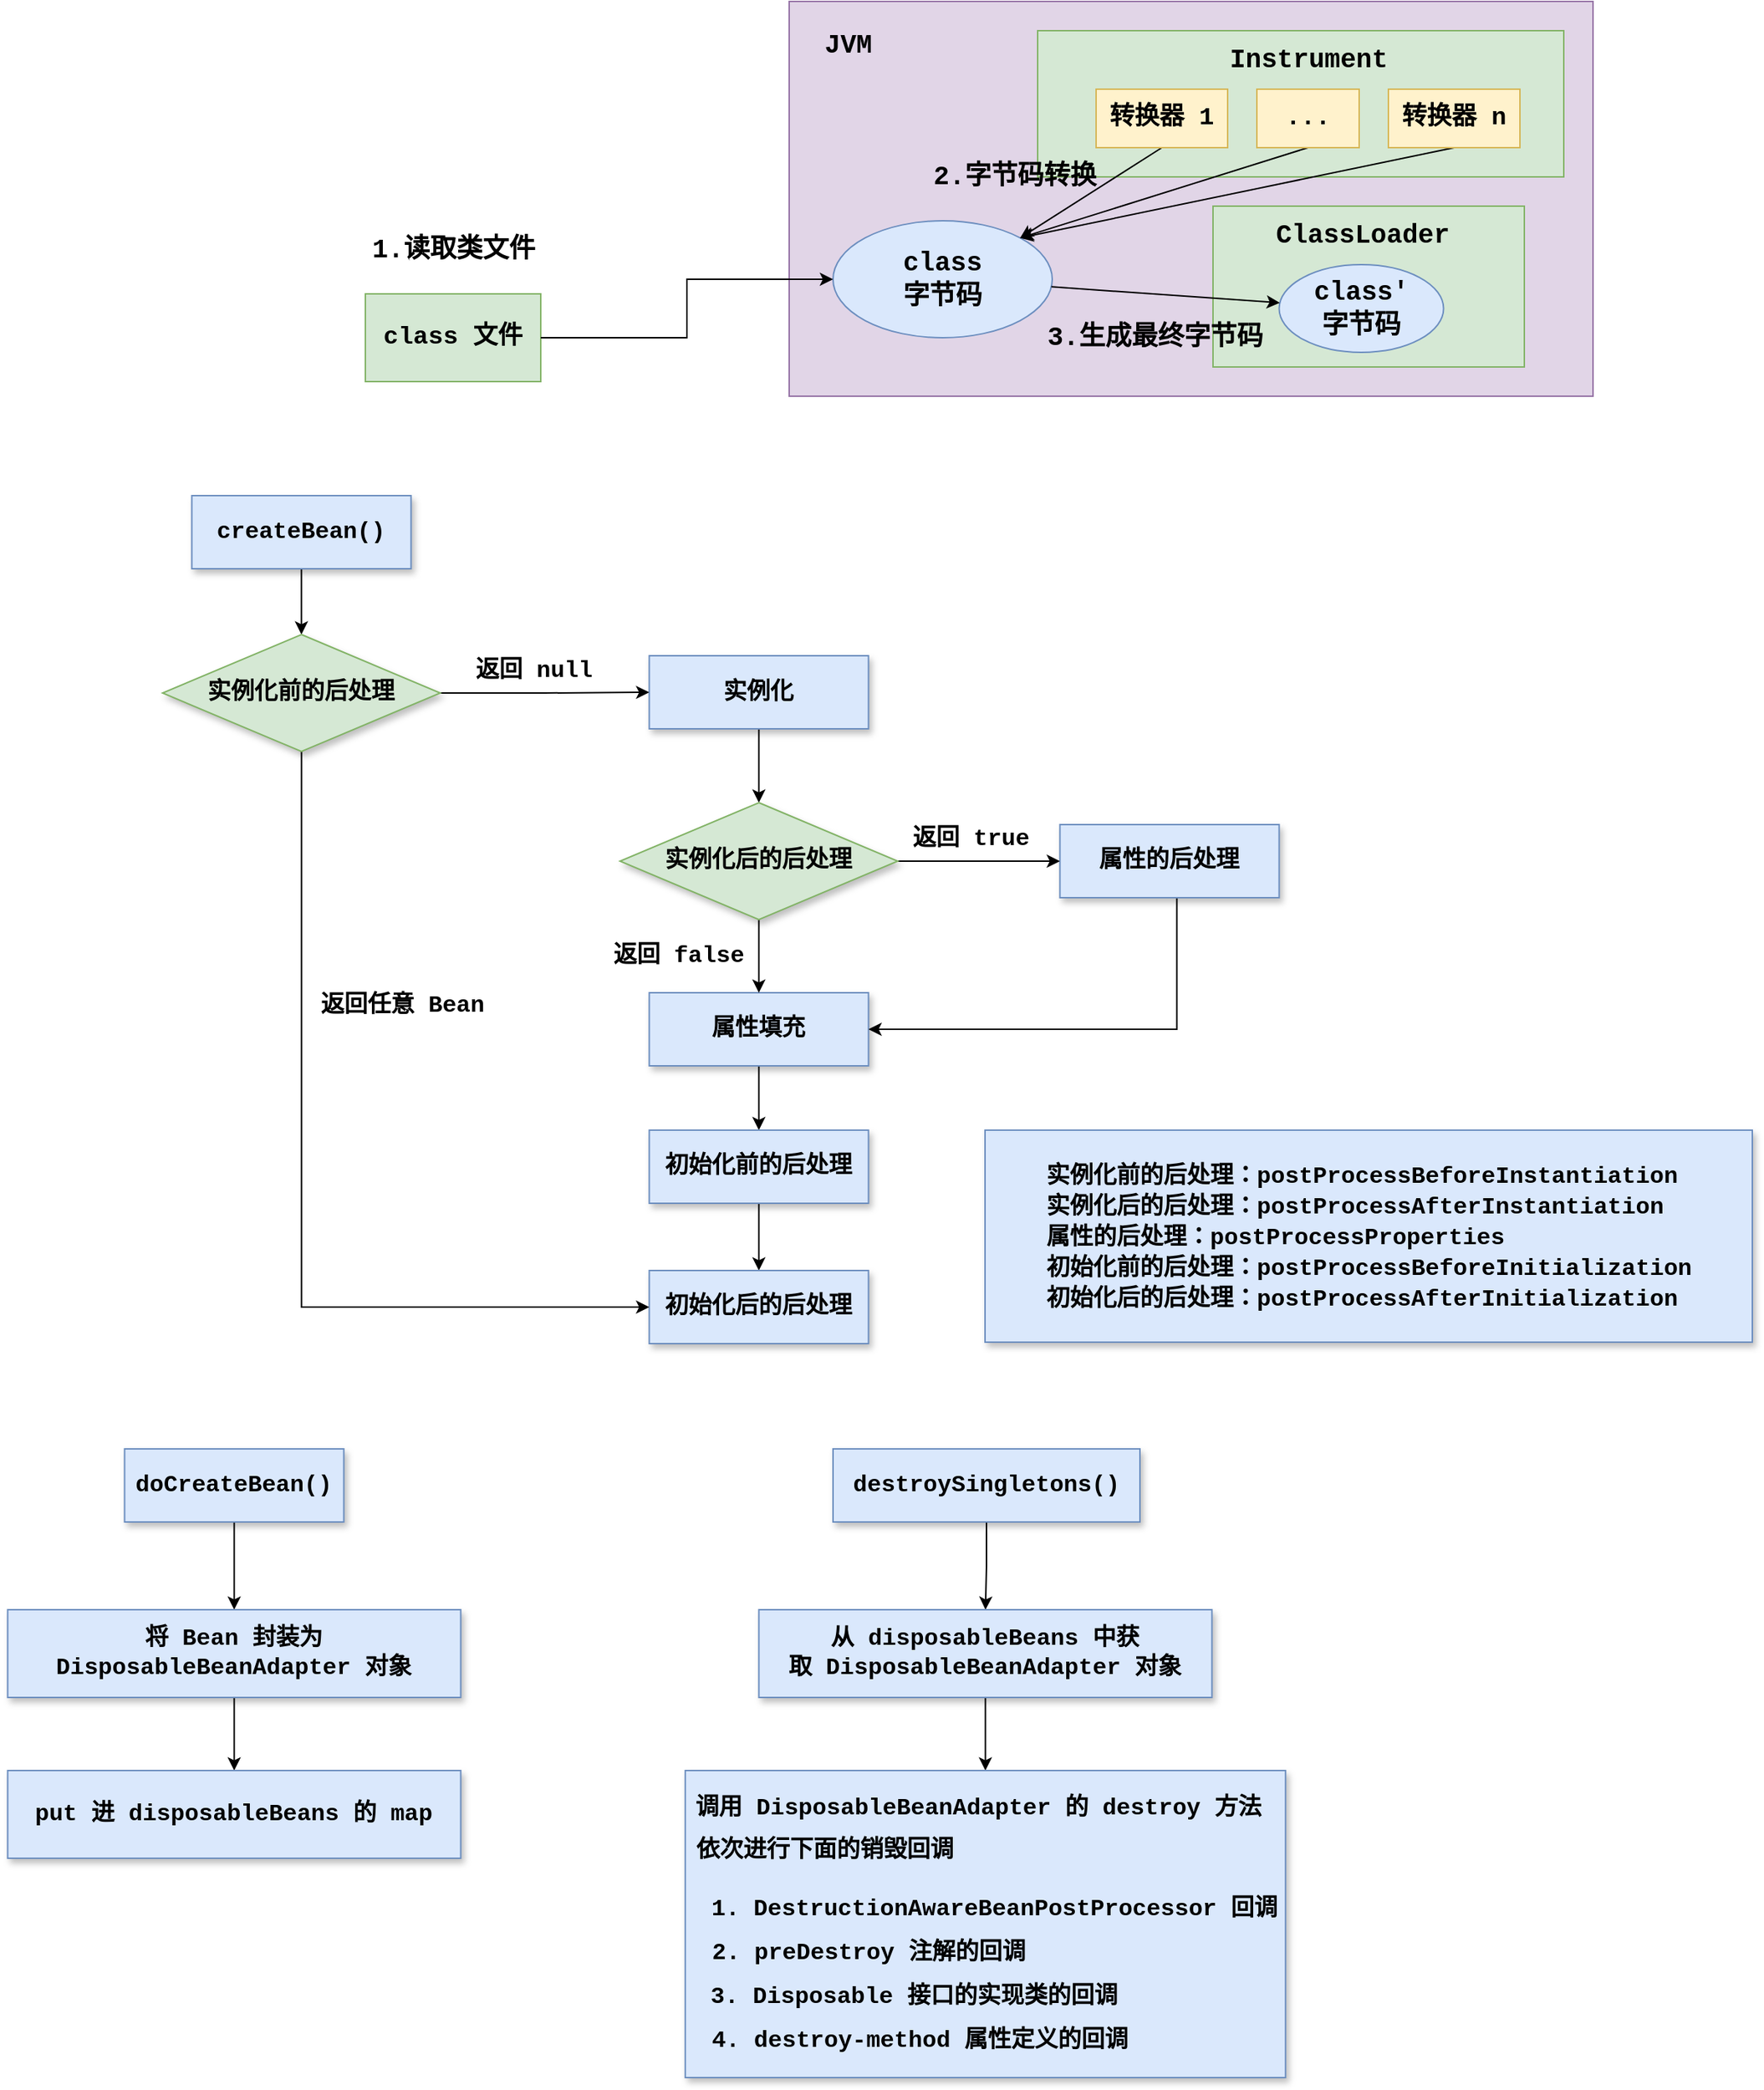 <mxfile version="23.0.2" type="github">
  <diagram name="第 1 页" id="t5EFKjGEsA6wdtvT4ajn">
    <mxGraphModel dx="1377" dy="573" grid="0" gridSize="10" guides="1" tooltips="1" connect="1" arrows="1" fold="1" page="0" pageScale="1" pageWidth="827" pageHeight="1169" math="0" shadow="0">
      <root>
        <mxCell id="0" />
        <mxCell id="1" parent="0" />
        <mxCell id="-G8xLAvUSs20GB0HylZQ-1" value="&lt;b&gt;&lt;font style=&quot;font-size: 17px;&quot; face=&quot;Courier New&quot;&gt;class 文件&lt;/font&gt;&lt;/b&gt;" style="rounded=0;whiteSpace=wrap;html=1;fillColor=#d5e8d4;strokeColor=#82b366;" parent="1" vertex="1">
          <mxGeometry x="-30" y="300" width="120" height="60" as="geometry" />
        </mxCell>
        <mxCell id="-G8xLAvUSs20GB0HylZQ-2" value="" style="rounded=0;whiteSpace=wrap;html=1;fillColor=#e1d5e7;strokeColor=#9673a6;" parent="1" vertex="1">
          <mxGeometry x="260" y="100" width="550" height="270" as="geometry" />
        </mxCell>
        <mxCell id="-G8xLAvUSs20GB0HylZQ-3" value="&lt;b style=&quot;font-size: 18px;&quot;&gt;&lt;font style=&quot;font-size: 18px;&quot; face=&quot;Courier New&quot;&gt;class &lt;br&gt;字节码&lt;/font&gt;&lt;/b&gt;" style="ellipse;whiteSpace=wrap;html=1;fillColor=#dae8fc;strokeColor=#6c8ebf;" parent="1" vertex="1">
          <mxGeometry x="290" y="250" width="150" height="80" as="geometry" />
        </mxCell>
        <mxCell id="-G8xLAvUSs20GB0HylZQ-4" value="" style="rounded=0;whiteSpace=wrap;html=1;fillColor=#d5e8d4;strokeColor=#82b366;" parent="1" vertex="1">
          <mxGeometry x="430" y="120" width="360" height="100" as="geometry" />
        </mxCell>
        <mxCell id="-G8xLAvUSs20GB0HylZQ-18" style="rounded=0;orthogonalLoop=1;jettySize=auto;html=1;entryX=1;entryY=0;entryDx=0;entryDy=0;exitX=0.5;exitY=1;exitDx=0;exitDy=0;" parent="1" source="-G8xLAvUSs20GB0HylZQ-5" target="-G8xLAvUSs20GB0HylZQ-3" edge="1">
          <mxGeometry relative="1" as="geometry" />
        </mxCell>
        <mxCell id="-G8xLAvUSs20GB0HylZQ-5" value="&lt;b&gt;&lt;font style=&quot;font-size: 17px;&quot; face=&quot;Courier New&quot;&gt;转换器 1&lt;/font&gt;&lt;/b&gt;" style="rounded=0;whiteSpace=wrap;html=1;fillColor=#fff2cc;strokeColor=#d6b656;" parent="1" vertex="1">
          <mxGeometry x="470" y="160" width="90" height="40" as="geometry" />
        </mxCell>
        <mxCell id="-G8xLAvUSs20GB0HylZQ-19" style="rounded=0;orthogonalLoop=1;jettySize=auto;html=1;entryX=1;entryY=0;entryDx=0;entryDy=0;exitX=0.5;exitY=1;exitDx=0;exitDy=0;" parent="1" source="-G8xLAvUSs20GB0HylZQ-6" target="-G8xLAvUSs20GB0HylZQ-3" edge="1">
          <mxGeometry relative="1" as="geometry" />
        </mxCell>
        <mxCell id="-G8xLAvUSs20GB0HylZQ-6" value="&lt;font face=&quot;Courier New&quot;&gt;&lt;span style=&quot;font-size: 17px;&quot;&gt;&lt;b&gt;...&lt;/b&gt;&lt;/span&gt;&lt;/font&gt;" style="rounded=0;whiteSpace=wrap;html=1;fillColor=#fff2cc;strokeColor=#d6b656;" parent="1" vertex="1">
          <mxGeometry x="580" y="160" width="70" height="40" as="geometry" />
        </mxCell>
        <mxCell id="-G8xLAvUSs20GB0HylZQ-20" style="rounded=0;orthogonalLoop=1;jettySize=auto;html=1;entryX=1;entryY=0;entryDx=0;entryDy=0;exitX=0.5;exitY=1;exitDx=0;exitDy=0;" parent="1" source="-G8xLAvUSs20GB0HylZQ-7" target="-G8xLAvUSs20GB0HylZQ-3" edge="1">
          <mxGeometry relative="1" as="geometry" />
        </mxCell>
        <mxCell id="-G8xLAvUSs20GB0HylZQ-7" value="&lt;b&gt;&lt;font style=&quot;font-size: 17px;&quot; face=&quot;Courier New&quot;&gt;转换器 n&lt;/font&gt;&lt;/b&gt;" style="rounded=0;whiteSpace=wrap;html=1;fillColor=#fff2cc;strokeColor=#d6b656;" parent="1" vertex="1">
          <mxGeometry x="670" y="160" width="90" height="40" as="geometry" />
        </mxCell>
        <mxCell id="-G8xLAvUSs20GB0HylZQ-8" value="&lt;b&gt;&lt;font style=&quot;font-size: 18px;&quot; face=&quot;Courier New&quot;&gt;Instrument&lt;/font&gt;&lt;/b&gt;" style="text;html=1;align=center;verticalAlign=middle;resizable=0;points=[];autosize=1;strokeColor=none;fillColor=none;" parent="1" vertex="1">
          <mxGeometry x="550" y="120" width="130" height="40" as="geometry" />
        </mxCell>
        <mxCell id="-G8xLAvUSs20GB0HylZQ-9" value="" style="rounded=0;whiteSpace=wrap;html=1;fillColor=#d5e8d4;strokeColor=#82b366;" parent="1" vertex="1">
          <mxGeometry x="550" y="240" width="213" height="110" as="geometry" />
        </mxCell>
        <mxCell id="-G8xLAvUSs20GB0HylZQ-10" value="&lt;b style=&quot;font-size: 18px;&quot;&gt;&lt;font style=&quot;font-size: 18px;&quot; face=&quot;Courier New&quot;&gt;class&#39;&lt;br&gt;字节码&lt;/font&gt;&lt;/b&gt;" style="ellipse;whiteSpace=wrap;html=1;fillColor=#dae8fc;strokeColor=#6c8ebf;" parent="1" vertex="1">
          <mxGeometry x="595.25" y="280" width="112.5" height="60" as="geometry" />
        </mxCell>
        <mxCell id="-G8xLAvUSs20GB0HylZQ-11" value="&lt;b&gt;&lt;font style=&quot;font-size: 18px;&quot; face=&quot;Courier New&quot;&gt;ClassLoader&lt;/font&gt;&lt;/b&gt;" style="text;html=1;align=center;verticalAlign=middle;resizable=0;points=[];autosize=1;strokeColor=none;fillColor=none;" parent="1" vertex="1">
          <mxGeometry x="581.5" y="240" width="140" height="40" as="geometry" />
        </mxCell>
        <mxCell id="-G8xLAvUSs20GB0HylZQ-12" style="edgeStyle=orthogonalEdgeStyle;rounded=0;orthogonalLoop=1;jettySize=auto;html=1;" parent="1" source="-G8xLAvUSs20GB0HylZQ-1" target="-G8xLAvUSs20GB0HylZQ-3" edge="1">
          <mxGeometry relative="1" as="geometry" />
        </mxCell>
        <mxCell id="-G8xLAvUSs20GB0HylZQ-16" value="&lt;b&gt;&lt;font style=&quot;font-size: 18px;&quot; face=&quot;Courier New&quot;&gt;1.读取类文件&lt;/font&gt;&lt;/b&gt;" style="text;html=1;align=center;verticalAlign=middle;resizable=0;points=[];autosize=1;strokeColor=none;fillColor=none;" parent="1" vertex="1">
          <mxGeometry x="-40" y="250" width="140" height="40" as="geometry" />
        </mxCell>
        <mxCell id="-G8xLAvUSs20GB0HylZQ-17" value="&lt;b&gt;&lt;font style=&quot;font-size: 18px;&quot; face=&quot;Courier New&quot;&gt;2.字节码转换&lt;/font&gt;&lt;/b&gt;" style="text;html=1;align=center;verticalAlign=middle;resizable=0;points=[];autosize=1;strokeColor=none;fillColor=none;" parent="1" vertex="1">
          <mxGeometry x="344" y="200" width="140" height="40" as="geometry" />
        </mxCell>
        <mxCell id="-G8xLAvUSs20GB0HylZQ-21" value="&lt;b&gt;&lt;font style=&quot;font-size: 18px;&quot; face=&quot;Courier New&quot;&gt;3.生成最终字节码&lt;/font&gt;&lt;/b&gt;" style="text;html=1;align=center;verticalAlign=middle;resizable=0;points=[];autosize=1;strokeColor=none;fillColor=none;" parent="1" vertex="1">
          <mxGeometry x="425.25" y="310" width="170" height="40" as="geometry" />
        </mxCell>
        <mxCell id="-G8xLAvUSs20GB0HylZQ-22" style="rounded=0;orthogonalLoop=1;jettySize=auto;html=1;" parent="1" source="-G8xLAvUSs20GB0HylZQ-3" target="-G8xLAvUSs20GB0HylZQ-10" edge="1">
          <mxGeometry relative="1" as="geometry" />
        </mxCell>
        <mxCell id="-G8xLAvUSs20GB0HylZQ-23" value="&lt;b&gt;&lt;font style=&quot;font-size: 18px;&quot; face=&quot;Courier New&quot;&gt;JVM&lt;/font&gt;&lt;/b&gt;" style="text;html=1;align=center;verticalAlign=middle;resizable=0;points=[];autosize=1;strokeColor=none;fillColor=none;" parent="1" vertex="1">
          <mxGeometry x="270" y="110" width="60" height="40" as="geometry" />
        </mxCell>
        <mxCell id="K9ITG3saKui1EiPYe7uI-20" style="edgeStyle=orthogonalEdgeStyle;rounded=0;orthogonalLoop=1;jettySize=auto;html=1;" parent="1" source="K9ITG3saKui1EiPYe7uI-1" target="K9ITG3saKui1EiPYe7uI-19" edge="1">
          <mxGeometry relative="1" as="geometry" />
        </mxCell>
        <mxCell id="K9ITG3saKui1EiPYe7uI-1" value="&lt;b&gt;&lt;font style=&quot;font-size: 16px;&quot; face=&quot;Courier New&quot;&gt;createBean()&lt;/font&gt;&lt;/b&gt;" style="rounded=0;whiteSpace=wrap;html=1;fillColor=#dae8fc;strokeColor=#6c8ebf;shadow=1;" parent="1" vertex="1">
          <mxGeometry x="-148.75" y="438" width="150" height="50" as="geometry" />
        </mxCell>
        <mxCell id="K9ITG3saKui1EiPYe7uI-7" style="edgeStyle=orthogonalEdgeStyle;rounded=0;orthogonalLoop=1;jettySize=auto;html=1;" parent="1" source="K9ITG3saKui1EiPYe7uI-4" target="K9ITG3saKui1EiPYe7uI-27" edge="1">
          <mxGeometry relative="1" as="geometry">
            <mxPoint x="239.25" y="630.5" as="targetPoint" />
          </mxGeometry>
        </mxCell>
        <mxCell id="K9ITG3saKui1EiPYe7uI-4" value="&lt;font face=&quot;Courier New&quot;&gt;&lt;span style=&quot;font-size: 16px;&quot;&gt;&lt;b&gt;实例化&lt;/b&gt;&lt;/span&gt;&lt;/font&gt;" style="rounded=0;whiteSpace=wrap;html=1;fillColor=#dae8fc;strokeColor=#6c8ebf;shadow=1;" parent="1" vertex="1">
          <mxGeometry x="164.25" y="547.5" width="150" height="50" as="geometry" />
        </mxCell>
        <mxCell id="K9ITG3saKui1EiPYe7uI-12" style="edgeStyle=orthogonalEdgeStyle;rounded=0;orthogonalLoop=1;jettySize=auto;html=1;" parent="1" source="K9ITG3saKui1EiPYe7uI-8" target="K9ITG3saKui1EiPYe7uI-9" edge="1">
          <mxGeometry relative="1" as="geometry" />
        </mxCell>
        <mxCell id="K9ITG3saKui1EiPYe7uI-8" value="&lt;font face=&quot;Courier New&quot;&gt;&lt;span style=&quot;font-size: 16px;&quot;&gt;&lt;b&gt;属性填充&lt;/b&gt;&lt;/span&gt;&lt;/font&gt;" style="rounded=0;whiteSpace=wrap;html=1;fillColor=#dae8fc;strokeColor=#6c8ebf;shadow=1;" parent="1" vertex="1">
          <mxGeometry x="164.25" y="778" width="150" height="50" as="geometry" />
        </mxCell>
        <mxCell id="K9ITG3saKui1EiPYe7uI-13" style="edgeStyle=orthogonalEdgeStyle;rounded=0;orthogonalLoop=1;jettySize=auto;html=1;" parent="1" source="K9ITG3saKui1EiPYe7uI-9" target="K9ITG3saKui1EiPYe7uI-10" edge="1">
          <mxGeometry relative="1" as="geometry" />
        </mxCell>
        <mxCell id="K9ITG3saKui1EiPYe7uI-9" value="&lt;font face=&quot;Courier New&quot;&gt;&lt;span style=&quot;font-size: 16px;&quot;&gt;&lt;b&gt;初始化前的后处理&lt;/b&gt;&lt;/span&gt;&lt;/font&gt;" style="rounded=0;whiteSpace=wrap;html=1;fillColor=#dae8fc;strokeColor=#6c8ebf;shadow=1;" parent="1" vertex="1">
          <mxGeometry x="164.25" y="872" width="150" height="50" as="geometry" />
        </mxCell>
        <mxCell id="K9ITG3saKui1EiPYe7uI-10" value="&lt;font face=&quot;Courier New&quot;&gt;&lt;span style=&quot;font-size: 16px;&quot;&gt;&lt;b&gt;初始化后的后处理&lt;/b&gt;&lt;/span&gt;&lt;/font&gt;" style="rounded=0;whiteSpace=wrap;html=1;fillColor=#dae8fc;strokeColor=#6c8ebf;shadow=1;" parent="1" vertex="1">
          <mxGeometry x="164.25" y="968" width="150" height="50" as="geometry" />
        </mxCell>
        <mxCell id="K9ITG3saKui1EiPYe7uI-21" style="edgeStyle=orthogonalEdgeStyle;rounded=0;orthogonalLoop=1;jettySize=auto;html=1;exitX=1;exitY=0.5;exitDx=0;exitDy=0;entryX=0;entryY=0.5;entryDx=0;entryDy=0;" parent="1" source="K9ITG3saKui1EiPYe7uI-19" target="K9ITG3saKui1EiPYe7uI-4" edge="1">
          <mxGeometry relative="1" as="geometry" />
        </mxCell>
        <mxCell id="K9ITG3saKui1EiPYe7uI-33" style="edgeStyle=orthogonalEdgeStyle;rounded=0;orthogonalLoop=1;jettySize=auto;html=1;entryX=0;entryY=0.5;entryDx=0;entryDy=0;" parent="1" source="K9ITG3saKui1EiPYe7uI-19" target="K9ITG3saKui1EiPYe7uI-10" edge="1">
          <mxGeometry relative="1" as="geometry">
            <Array as="points">
              <mxPoint x="-73.75" y="993" />
            </Array>
          </mxGeometry>
        </mxCell>
        <mxCell id="K9ITG3saKui1EiPYe7uI-19" value="&lt;b&gt;&lt;font style=&quot;font-size: 16px;&quot; face=&quot;Courier New&quot;&gt;实例化前的后处理&lt;/font&gt;&lt;/b&gt;" style="rhombus;whiteSpace=wrap;html=1;fillColor=#d5e8d4;strokeColor=#82b366;shadow=1;" parent="1" vertex="1">
          <mxGeometry x="-168.75" y="533" width="190" height="80" as="geometry" />
        </mxCell>
        <mxCell id="K9ITG3saKui1EiPYe7uI-23" value="&lt;b style=&quot;border-color: var(--border-color);&quot;&gt;&lt;font style=&quot;border-color: var(--border-color); font-size: 16px;&quot; face=&quot;Courier New&quot;&gt;返回任意 Bean&lt;/font&gt;&lt;/b&gt;" style="text;html=1;align=center;verticalAlign=middle;resizable=0;points=[];autosize=1;strokeColor=none;fillColor=none;" parent="1" vertex="1">
          <mxGeometry x="-74.75" y="771.5" width="140" height="30" as="geometry" />
        </mxCell>
        <mxCell id="K9ITG3saKui1EiPYe7uI-24" value="&lt;b style=&quot;border-color: var(--border-color);&quot;&gt;&lt;font style=&quot;border-color: var(--border-color); font-size: 16px;&quot; face=&quot;Courier New&quot;&gt;返回 null&lt;/font&gt;&lt;/b&gt;" style="text;html=1;align=center;verticalAlign=middle;resizable=0;points=[];autosize=1;strokeColor=none;fillColor=none;" parent="1" vertex="1">
          <mxGeometry x="35.25" y="543" width="100" height="30" as="geometry" />
        </mxCell>
        <mxCell id="K9ITG3saKui1EiPYe7uI-32" style="edgeStyle=orthogonalEdgeStyle;rounded=0;orthogonalLoop=1;jettySize=auto;html=1;entryX=1;entryY=0.5;entryDx=0;entryDy=0;" parent="1" source="K9ITG3saKui1EiPYe7uI-25" target="K9ITG3saKui1EiPYe7uI-8" edge="1">
          <mxGeometry relative="1" as="geometry">
            <Array as="points">
              <mxPoint x="525.25" y="803" />
            </Array>
          </mxGeometry>
        </mxCell>
        <mxCell id="K9ITG3saKui1EiPYe7uI-25" value="&lt;font face=&quot;Courier New&quot;&gt;&lt;span style=&quot;font-size: 16px;&quot;&gt;&lt;b&gt;属性的后处理&lt;/b&gt;&lt;/span&gt;&lt;/font&gt;" style="rounded=0;whiteSpace=wrap;html=1;fillColor=#dae8fc;strokeColor=#6c8ebf;shadow=1;" parent="1" vertex="1">
          <mxGeometry x="445.25" y="663" width="150" height="50" as="geometry" />
        </mxCell>
        <mxCell id="K9ITG3saKui1EiPYe7uI-28" style="edgeStyle=orthogonalEdgeStyle;rounded=0;orthogonalLoop=1;jettySize=auto;html=1;" parent="1" source="K9ITG3saKui1EiPYe7uI-27" target="K9ITG3saKui1EiPYe7uI-25" edge="1">
          <mxGeometry relative="1" as="geometry" />
        </mxCell>
        <mxCell id="K9ITG3saKui1EiPYe7uI-30" style="edgeStyle=orthogonalEdgeStyle;rounded=0;orthogonalLoop=1;jettySize=auto;html=1;" parent="1" source="K9ITG3saKui1EiPYe7uI-27" target="K9ITG3saKui1EiPYe7uI-8" edge="1">
          <mxGeometry relative="1" as="geometry" />
        </mxCell>
        <mxCell id="K9ITG3saKui1EiPYe7uI-27" value="&lt;b&gt;&lt;font style=&quot;font-size: 16px;&quot; face=&quot;Courier New&quot;&gt;实例化后的后处理&lt;/font&gt;&lt;/b&gt;" style="rhombus;whiteSpace=wrap;html=1;fillColor=#d5e8d4;strokeColor=#82b366;shadow=1;" parent="1" vertex="1">
          <mxGeometry x="144.25" y="648" width="190" height="80" as="geometry" />
        </mxCell>
        <mxCell id="K9ITG3saKui1EiPYe7uI-29" value="&lt;b style=&quot;border-color: var(--border-color);&quot;&gt;&lt;font style=&quot;border-color: var(--border-color); font-size: 16px;&quot; face=&quot;Courier New&quot;&gt;返回 true&lt;/font&gt;&lt;/b&gt;" style="text;html=1;align=center;verticalAlign=middle;resizable=0;points=[];autosize=1;strokeColor=none;fillColor=none;" parent="1" vertex="1">
          <mxGeometry x="334.25" y="658" width="100" height="30" as="geometry" />
        </mxCell>
        <mxCell id="K9ITG3saKui1EiPYe7uI-31" value="&lt;b style=&quot;border-color: var(--border-color);&quot;&gt;&lt;font style=&quot;border-color: var(--border-color); font-size: 16px;&quot; face=&quot;Courier New&quot;&gt;返回 false&lt;/font&gt;&lt;/b&gt;" style="text;html=1;align=center;verticalAlign=middle;resizable=0;points=[];autosize=1;strokeColor=none;fillColor=none;" parent="1" vertex="1">
          <mxGeometry x="129.25" y="738" width="110" height="30" as="geometry" />
        </mxCell>
        <mxCell id="K9ITG3saKui1EiPYe7uI-34" value="&lt;blockquote style=&quot;margin: 0 0 0 40px; border: none; padding: 0px;&quot;&gt;&lt;b style=&quot;font-size: 16px;&quot;&gt;&lt;font style=&quot;font-size: 16px;&quot; face=&quot;Courier New&quot;&gt;实例化前的后处理：postProcessBeforeInstantiation&lt;br&gt;&lt;/font&gt;&lt;/b&gt;&lt;b style=&quot;font-size: 16px;&quot;&gt;&lt;font style=&quot;font-size: 16px;&quot; face=&quot;Courier New&quot;&gt;实例化后的后处理：postProcessAfterInstantiation&lt;br&gt;&lt;/font&gt;&lt;/b&gt;&lt;b style=&quot;font-size: 16px;&quot;&gt;&lt;font style=&quot;font-size: 16px;&quot; face=&quot;Courier New&quot;&gt;属性的后处理：postProcessProperties&lt;br&gt;&lt;/font&gt;&lt;/b&gt;&lt;b style=&quot;font-size: 16px;&quot;&gt;&lt;font style=&quot;font-size: 16px;&quot; face=&quot;Courier New&quot;&gt;初始化前的后处理：postProcessBeforeInitialization&lt;br&gt;&lt;/font&gt;&lt;/b&gt;&lt;b style=&quot;font-size: 16px;&quot;&gt;&lt;font style=&quot;font-size: 16px;&quot; face=&quot;Courier New&quot;&gt;初始化后的后处理：postProcessAfterInitialization&lt;/font&gt;&lt;/b&gt;&lt;/blockquote&gt;" style="rounded=0;whiteSpace=wrap;html=1;align=left;fillColor=#dae8fc;strokeColor=#6c8ebf;shadow=1;" parent="1" vertex="1">
          <mxGeometry x="394" y="872" width="525" height="145" as="geometry" />
        </mxCell>
        <mxCell id="J8kABM4ftK17kCS1gj3n-8" style="edgeStyle=orthogonalEdgeStyle;rounded=0;orthogonalLoop=1;jettySize=auto;html=1;" edge="1" parent="1" source="J8kABM4ftK17kCS1gj3n-2" target="J8kABM4ftK17kCS1gj3n-3">
          <mxGeometry relative="1" as="geometry" />
        </mxCell>
        <mxCell id="J8kABM4ftK17kCS1gj3n-2" value="&lt;b&gt;&lt;font style=&quot;font-size: 16px;&quot; face=&quot;Courier New&quot;&gt;doCreateBean()&lt;/font&gt;&lt;/b&gt;" style="rounded=0;whiteSpace=wrap;html=1;fillColor=#dae8fc;strokeColor=#6c8ebf;shadow=1;" vertex="1" parent="1">
          <mxGeometry x="-194.75" y="1090" width="150" height="50" as="geometry" />
        </mxCell>
        <mxCell id="J8kABM4ftK17kCS1gj3n-10" style="edgeStyle=orthogonalEdgeStyle;rounded=0;orthogonalLoop=1;jettySize=auto;html=1;" edge="1" parent="1" source="J8kABM4ftK17kCS1gj3n-3" target="J8kABM4ftK17kCS1gj3n-9">
          <mxGeometry relative="1" as="geometry" />
        </mxCell>
        <mxCell id="J8kABM4ftK17kCS1gj3n-3" value="&lt;font face=&quot;Courier New&quot;&gt;&lt;span style=&quot;font-size: 16px;&quot;&gt;&lt;b&gt;将 Bean 封装为&lt;/b&gt;&lt;/span&gt;&lt;/font&gt;&lt;font size=&quot;1&quot; face=&quot;Courier New&quot;&gt;&lt;b style=&quot;font-size: 16px;&quot;&gt;DisposableBeanAdapter 对象&lt;/b&gt;&lt;/font&gt;" style="rounded=0;whiteSpace=wrap;html=1;fillColor=#dae8fc;strokeColor=#6c8ebf;shadow=1;" vertex="1" parent="1">
          <mxGeometry x="-274.75" y="1200" width="310" height="60" as="geometry" />
        </mxCell>
        <mxCell id="J8kABM4ftK17kCS1gj3n-9" value="&lt;font face=&quot;Courier New&quot;&gt;&lt;span style=&quot;font-size: 16px;&quot;&gt;&lt;b&gt;put 进 disposableBeans 的 map&lt;/b&gt;&lt;/span&gt;&lt;/font&gt;" style="rounded=0;whiteSpace=wrap;html=1;fillColor=#dae8fc;strokeColor=#6c8ebf;shadow=1;" vertex="1" parent="1">
          <mxGeometry x="-274.75" y="1310" width="310" height="60" as="geometry" />
        </mxCell>
        <mxCell id="J8kABM4ftK17kCS1gj3n-13" style="edgeStyle=orthogonalEdgeStyle;rounded=0;orthogonalLoop=1;jettySize=auto;html=1;" edge="1" parent="1" source="J8kABM4ftK17kCS1gj3n-11" target="J8kABM4ftK17kCS1gj3n-12">
          <mxGeometry relative="1" as="geometry" />
        </mxCell>
        <mxCell id="J8kABM4ftK17kCS1gj3n-11" value="&lt;b style=&quot;&quot;&gt;&lt;font style=&quot;font-size: 16px;&quot; face=&quot;Courier New&quot;&gt;destroySingletons()&lt;/font&gt;&lt;/b&gt;" style="rounded=0;whiteSpace=wrap;html=1;fillColor=#dae8fc;strokeColor=#6c8ebf;shadow=1;" vertex="1" parent="1">
          <mxGeometry x="290" y="1090" width="210" height="50" as="geometry" />
        </mxCell>
        <mxCell id="J8kABM4ftK17kCS1gj3n-15" style="edgeStyle=orthogonalEdgeStyle;rounded=0;orthogonalLoop=1;jettySize=auto;html=1;entryX=0.5;entryY=0;entryDx=0;entryDy=0;" edge="1" parent="1" source="J8kABM4ftK17kCS1gj3n-12" target="J8kABM4ftK17kCS1gj3n-14">
          <mxGeometry relative="1" as="geometry" />
        </mxCell>
        <mxCell id="J8kABM4ftK17kCS1gj3n-12" value="&lt;font face=&quot;Courier New&quot;&gt;&lt;span style=&quot;font-size: 16px;&quot;&gt;&lt;b&gt;从 disposableBeans 中获取&amp;nbsp;&lt;/b&gt;&lt;/span&gt;&lt;/font&gt;&lt;b style=&quot;border-color: var(--border-color); font-family: &amp;quot;Courier New&amp;quot;; font-size: 16px;&quot;&gt;DisposableBeanAdapter 对象&lt;/b&gt;" style="rounded=0;whiteSpace=wrap;html=1;fillColor=#dae8fc;strokeColor=#6c8ebf;shadow=1;" vertex="1" parent="1">
          <mxGeometry x="239.25" y="1200" width="310" height="60" as="geometry" />
        </mxCell>
        <mxCell id="J8kABM4ftK17kCS1gj3n-14" value="" style="rounded=0;whiteSpace=wrap;html=1;fillColor=#dae8fc;strokeColor=#6c8ebf;shadow=1;" vertex="1" parent="1">
          <mxGeometry x="188.88" y="1310" width="410.75" height="210" as="geometry" />
        </mxCell>
        <mxCell id="J8kABM4ftK17kCS1gj3n-16" value="&lt;b style=&quot;font-size: 16px;&quot;&gt;&lt;font style=&quot;border-color: var(--border-color); font-size: 16px;&quot; face=&quot;Courier New&quot;&gt;&lt;span style=&quot;border-color: var(--border-color);&quot;&gt;调用&amp;nbsp;&lt;/span&gt;&lt;/font&gt;&lt;span style=&quot;border-color: var(--border-color); font-family: &amp;quot;Courier New&amp;quot;; font-size: 16px;&quot;&gt;DisposableBeanAdapter 的 destroy 方法&lt;/span&gt;&lt;/b&gt;" style="text;html=1;align=center;verticalAlign=middle;resizable=0;points=[];autosize=1;strokeColor=none;fillColor=none;" vertex="1" parent="1">
          <mxGeometry x="183.88" y="1320" width="410" height="30" as="geometry" />
        </mxCell>
        <mxCell id="J8kABM4ftK17kCS1gj3n-17" value="&lt;font face=&quot;Courier New&quot;&gt;&lt;span style=&quot;font-size: 16px;&quot;&gt;&lt;b&gt;依次进行下面的销毁回调&lt;/b&gt;&lt;/span&gt;&lt;/font&gt;" style="text;html=1;align=center;verticalAlign=middle;resizable=0;points=[];autosize=1;strokeColor=none;fillColor=none;" vertex="1" parent="1">
          <mxGeometry x="183.88" y="1350" width="200" height="30" as="geometry" />
        </mxCell>
        <mxCell id="J8kABM4ftK17kCS1gj3n-18" value="&lt;font face=&quot;Courier New&quot;&gt;&lt;span style=&quot;font-size: 16px;&quot;&gt;&lt;b&gt;1. DestructionAwareBeanPostProcessor 回调&lt;/b&gt;&lt;/span&gt;&lt;/font&gt;" style="text;html=1;align=center;verticalAlign=middle;resizable=0;points=[];autosize=1;strokeColor=none;fillColor=none;" vertex="1" parent="1">
          <mxGeometry x="194.63" y="1390" width="410" height="30" as="geometry" />
        </mxCell>
        <mxCell id="J8kABM4ftK17kCS1gj3n-19" value="&lt;font face=&quot;Courier New&quot;&gt;&lt;span style=&quot;font-size: 16px;&quot;&gt;&lt;b&gt;2. preDestroy 注解的回调&lt;/b&gt;&lt;/span&gt;&lt;/font&gt;" style="text;html=1;align=center;verticalAlign=middle;resizable=0;points=[];autosize=1;strokeColor=none;fillColor=none;" vertex="1" parent="1">
          <mxGeometry x="193.88" y="1420" width="240" height="30" as="geometry" />
        </mxCell>
        <mxCell id="J8kABM4ftK17kCS1gj3n-20" value="&lt;font face=&quot;Courier New&quot;&gt;&lt;span style=&quot;font-size: 16px;&quot;&gt;&lt;b&gt;3. Disposable 接口的实现类的回调&lt;/b&gt;&lt;/span&gt;&lt;/font&gt;" style="text;html=1;align=center;verticalAlign=middle;resizable=0;points=[];autosize=1;strokeColor=none;fillColor=none;" vertex="1" parent="1">
          <mxGeometry x="194.63" y="1450" width="300" height="30" as="geometry" />
        </mxCell>
        <mxCell id="J8kABM4ftK17kCS1gj3n-21" value="&lt;font face=&quot;Courier New&quot;&gt;&lt;span style=&quot;font-size: 16px;&quot;&gt;&lt;b&gt;4. destroy-method 属性定义的回调&lt;/b&gt;&lt;/span&gt;&lt;/font&gt;" style="text;html=1;align=center;verticalAlign=middle;resizable=0;points=[];autosize=1;strokeColor=none;fillColor=none;" vertex="1" parent="1">
          <mxGeometry x="193.88" y="1480" width="310" height="30" as="geometry" />
        </mxCell>
      </root>
    </mxGraphModel>
  </diagram>
</mxfile>
